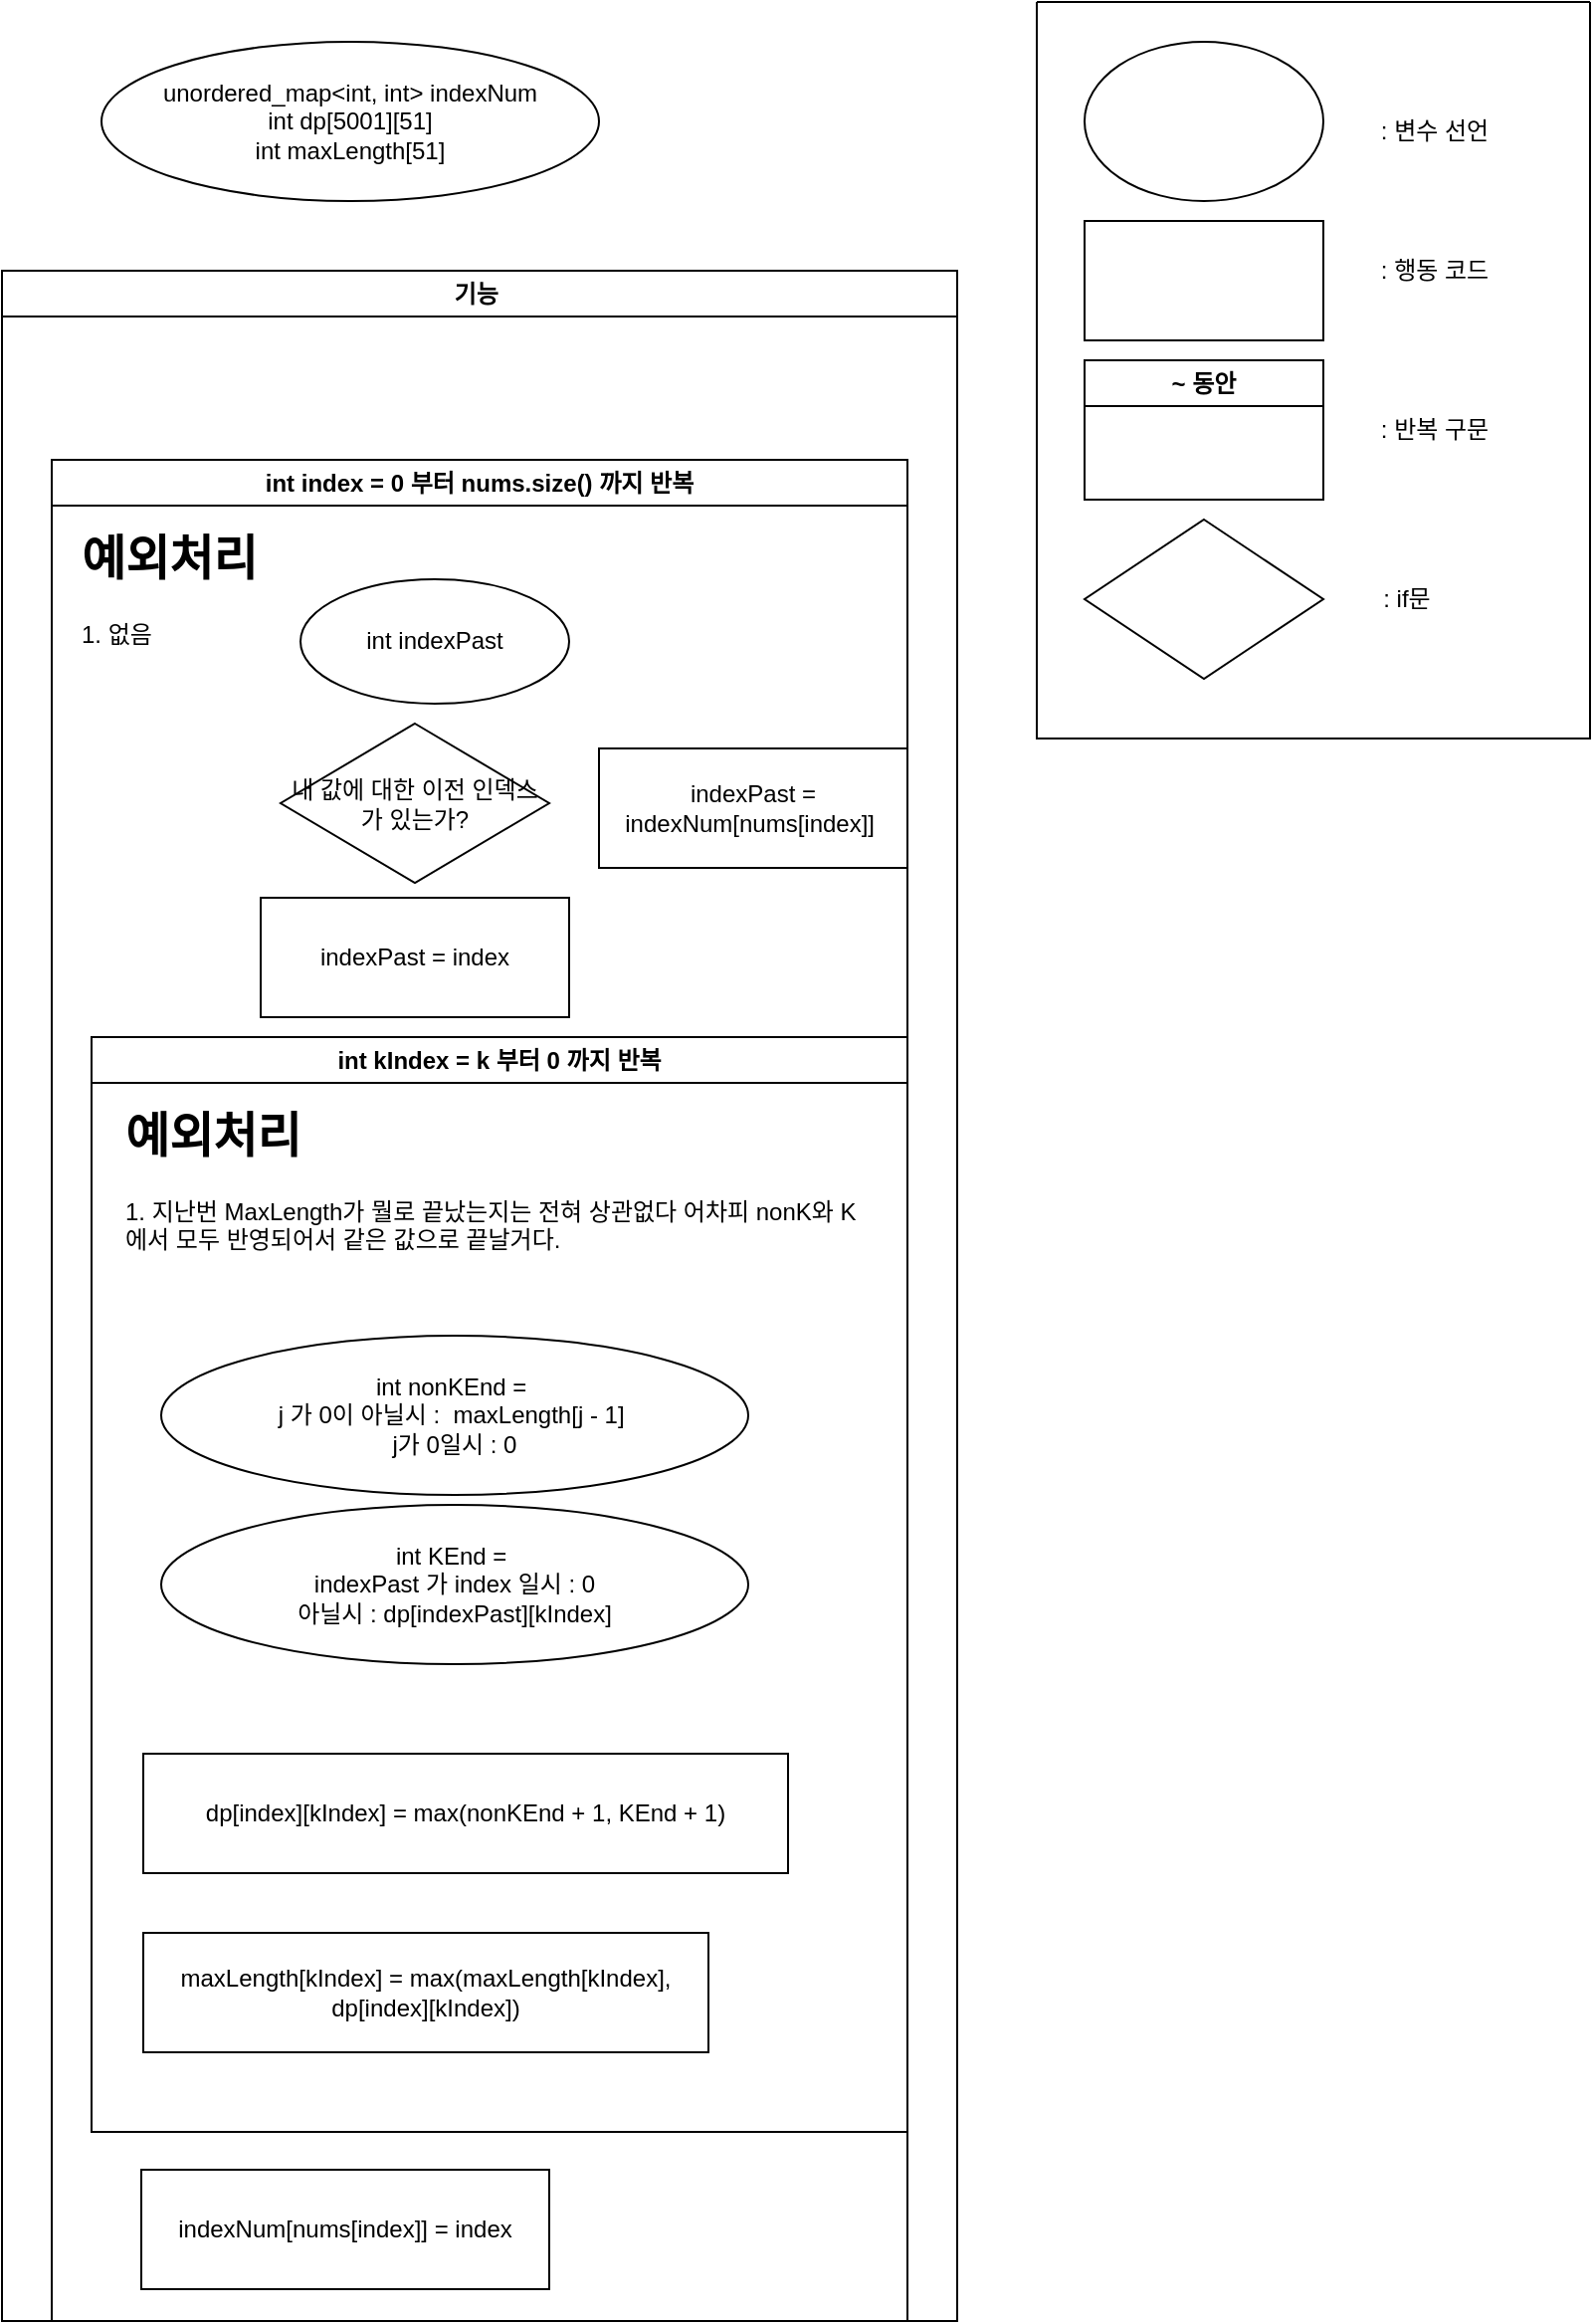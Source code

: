 <mxfile version="22.1.16" type="device">
  <diagram name="페이지-1" id="HlZ_7oW4l9ilXRNhAw0l">
    <mxGraphModel dx="850" dy="1551" grid="1" gridSize="10" guides="1" tooltips="1" connect="1" arrows="1" fold="1" page="1" pageScale="1" pageWidth="827" pageHeight="1169" math="0" shadow="0">
      <root>
        <mxCell id="0" />
        <mxCell id="1" parent="0" />
        <mxCell id="nn7_blDNP3-ik5RgzfIx-40" value="" style="swimlane;startSize=0;" vertex="1" parent="1">
          <mxGeometry x="530" y="20" width="278" height="370" as="geometry" />
        </mxCell>
        <mxCell id="nn7_blDNP3-ik5RgzfIx-41" value="" style="ellipse;whiteSpace=wrap;html=1;" vertex="1" parent="nn7_blDNP3-ik5RgzfIx-40">
          <mxGeometry x="24" y="20" width="120" height="80" as="geometry" />
        </mxCell>
        <mxCell id="nn7_blDNP3-ik5RgzfIx-42" value=": 변수 선언" style="text;html=1;align=center;verticalAlign=middle;whiteSpace=wrap;rounded=0;" vertex="1" parent="nn7_blDNP3-ik5RgzfIx-40">
          <mxGeometry x="170" y="50" width="60" height="30" as="geometry" />
        </mxCell>
        <mxCell id="nn7_blDNP3-ik5RgzfIx-43" value="" style="rounded=0;whiteSpace=wrap;html=1;" vertex="1" parent="nn7_blDNP3-ik5RgzfIx-40">
          <mxGeometry x="24" y="110" width="120" height="60" as="geometry" />
        </mxCell>
        <mxCell id="nn7_blDNP3-ik5RgzfIx-44" value=": 행동 코드" style="text;html=1;align=center;verticalAlign=middle;whiteSpace=wrap;rounded=0;" vertex="1" parent="nn7_blDNP3-ik5RgzfIx-40">
          <mxGeometry x="170" y="120" width="60" height="30" as="geometry" />
        </mxCell>
        <mxCell id="nn7_blDNP3-ik5RgzfIx-45" value="~ 동안" style="swimlane;whiteSpace=wrap;html=1;" vertex="1" parent="nn7_blDNP3-ik5RgzfIx-40">
          <mxGeometry x="24" y="180" width="120" height="70" as="geometry" />
        </mxCell>
        <mxCell id="nn7_blDNP3-ik5RgzfIx-46" value=": 반복 구문" style="text;html=1;align=center;verticalAlign=middle;whiteSpace=wrap;rounded=0;" vertex="1" parent="nn7_blDNP3-ik5RgzfIx-40">
          <mxGeometry x="170" y="200" width="60" height="30" as="geometry" />
        </mxCell>
        <mxCell id="nn7_blDNP3-ik5RgzfIx-47" value="" style="rhombus;whiteSpace=wrap;html=1;" vertex="1" parent="nn7_blDNP3-ik5RgzfIx-40">
          <mxGeometry x="24" y="260" width="120" height="80" as="geometry" />
        </mxCell>
        <mxCell id="nn7_blDNP3-ik5RgzfIx-48" value=": if문" style="text;html=1;align=center;verticalAlign=middle;whiteSpace=wrap;rounded=0;" vertex="1" parent="nn7_blDNP3-ik5RgzfIx-40">
          <mxGeometry x="156" y="285" width="60" height="30" as="geometry" />
        </mxCell>
        <mxCell id="nn7_blDNP3-ik5RgzfIx-49" value="unordered_map&amp;lt;int, int&amp;gt; indexNum&lt;br&gt;int dp[5001][51]&lt;br&gt;int maxLength[51]" style="ellipse;whiteSpace=wrap;html=1;" vertex="1" parent="1">
          <mxGeometry x="60" y="40" width="250" height="80" as="geometry" />
        </mxCell>
        <mxCell id="nn7_blDNP3-ik5RgzfIx-52" value="기능&amp;nbsp;" style="swimlane;whiteSpace=wrap;html=1;" vertex="1" parent="1">
          <mxGeometry x="10" y="155" width="480" height="1030" as="geometry" />
        </mxCell>
        <mxCell id="nn7_blDNP3-ik5RgzfIx-53" value="int index = 0 부터 nums.size() 까지 반복" style="swimlane;whiteSpace=wrap;html=1;" vertex="1" parent="nn7_blDNP3-ik5RgzfIx-52">
          <mxGeometry x="25" y="95" width="430" height="935" as="geometry" />
        </mxCell>
        <mxCell id="nn7_blDNP3-ik5RgzfIx-54" value="&lt;h1&gt;예외처리&lt;/h1&gt;&lt;p&gt;1. 없음&lt;/p&gt;" style="text;html=1;strokeColor=none;fillColor=none;spacing=5;spacingTop=-20;whiteSpace=wrap;overflow=hidden;rounded=0;" vertex="1" parent="nn7_blDNP3-ik5RgzfIx-53">
          <mxGeometry x="10" y="30" width="386" height="120" as="geometry" />
        </mxCell>
        <mxCell id="nn7_blDNP3-ik5RgzfIx-56" value="int kIndex = k 부터 0 까지 반복" style="swimlane;whiteSpace=wrap;html=1;" vertex="1" parent="nn7_blDNP3-ik5RgzfIx-53">
          <mxGeometry x="20" y="290" width="410" height="550" as="geometry" />
        </mxCell>
        <mxCell id="nn7_blDNP3-ik5RgzfIx-57" value="&lt;h1&gt;예외처리&lt;/h1&gt;&lt;p&gt;1. 지난번 MaxLength가 뭘로 끝났는지는 전혀 상관없다 어차피 nonK와 K에서 모두 반영되어서 같은 값으로 끝날거다.&lt;/p&gt;" style="text;html=1;strokeColor=none;fillColor=none;spacing=5;spacingTop=-20;whiteSpace=wrap;overflow=hidden;rounded=0;" vertex="1" parent="nn7_blDNP3-ik5RgzfIx-56">
          <mxGeometry x="12" y="30" width="386" height="90" as="geometry" />
        </mxCell>
        <mxCell id="nn7_blDNP3-ik5RgzfIx-63" value="dp[index][kIndex] = max(nonKEnd + 1, KEnd + 1)" style="rounded=0;whiteSpace=wrap;html=1;" vertex="1" parent="nn7_blDNP3-ik5RgzfIx-56">
          <mxGeometry x="26" y="360" width="324" height="60" as="geometry" />
        </mxCell>
        <mxCell id="nn7_blDNP3-ik5RgzfIx-66" value="int nonKEnd =&amp;nbsp;&lt;br&gt;j 가 0이 아닐시 :&amp;nbsp; maxLength[j - 1]&amp;nbsp;&lt;br&gt;j가 0일시 : 0" style="ellipse;whiteSpace=wrap;html=1;" vertex="1" parent="nn7_blDNP3-ik5RgzfIx-56">
          <mxGeometry x="35" y="150" width="295" height="80" as="geometry" />
        </mxCell>
        <mxCell id="nn7_blDNP3-ik5RgzfIx-67" value="int KEnd =&amp;nbsp;&lt;br&gt;indexPast 가 index 일시 : 0&lt;br&gt;아닐시 : dp[indexPast][kIndex]" style="ellipse;whiteSpace=wrap;html=1;" vertex="1" parent="nn7_blDNP3-ik5RgzfIx-56">
          <mxGeometry x="35" y="235" width="295" height="80" as="geometry" />
        </mxCell>
        <mxCell id="nn7_blDNP3-ik5RgzfIx-68" value="maxLength[kIndex] = max(maxLength[kIndex], dp[index][kIndex])" style="rounded=0;whiteSpace=wrap;html=1;" vertex="1" parent="nn7_blDNP3-ik5RgzfIx-56">
          <mxGeometry x="26" y="450" width="284" height="60" as="geometry" />
        </mxCell>
        <mxCell id="nn7_blDNP3-ik5RgzfIx-60" value="int indexPast" style="ellipse;whiteSpace=wrap;html=1;" vertex="1" parent="nn7_blDNP3-ik5RgzfIx-53">
          <mxGeometry x="125" y="60" width="135" height="62.5" as="geometry" />
        </mxCell>
        <mxCell id="nn7_blDNP3-ik5RgzfIx-58" value="내 값에 대한 이전 인덱스가 있는가?" style="rhombus;whiteSpace=wrap;html=1;" vertex="1" parent="nn7_blDNP3-ik5RgzfIx-53">
          <mxGeometry x="115" y="132.5" width="135" height="80" as="geometry" />
        </mxCell>
        <mxCell id="nn7_blDNP3-ik5RgzfIx-61" value="indexPast = indexNum[nums[index]]&amp;nbsp;&lt;br&gt;" style="rounded=0;whiteSpace=wrap;html=1;" vertex="1" parent="nn7_blDNP3-ik5RgzfIx-53">
          <mxGeometry x="275" y="145" width="155" height="60" as="geometry" />
        </mxCell>
        <mxCell id="nn7_blDNP3-ik5RgzfIx-62" value="indexPast = index" style="rounded=0;whiteSpace=wrap;html=1;" vertex="1" parent="nn7_blDNP3-ik5RgzfIx-53">
          <mxGeometry x="105" y="220" width="155" height="60" as="geometry" />
        </mxCell>
        <mxCell id="nn7_blDNP3-ik5RgzfIx-64" value="indexNum[nums[index]] = index" style="rounded=0;whiteSpace=wrap;html=1;" vertex="1" parent="nn7_blDNP3-ik5RgzfIx-53">
          <mxGeometry x="45" y="859" width="205" height="60" as="geometry" />
        </mxCell>
      </root>
    </mxGraphModel>
  </diagram>
</mxfile>
